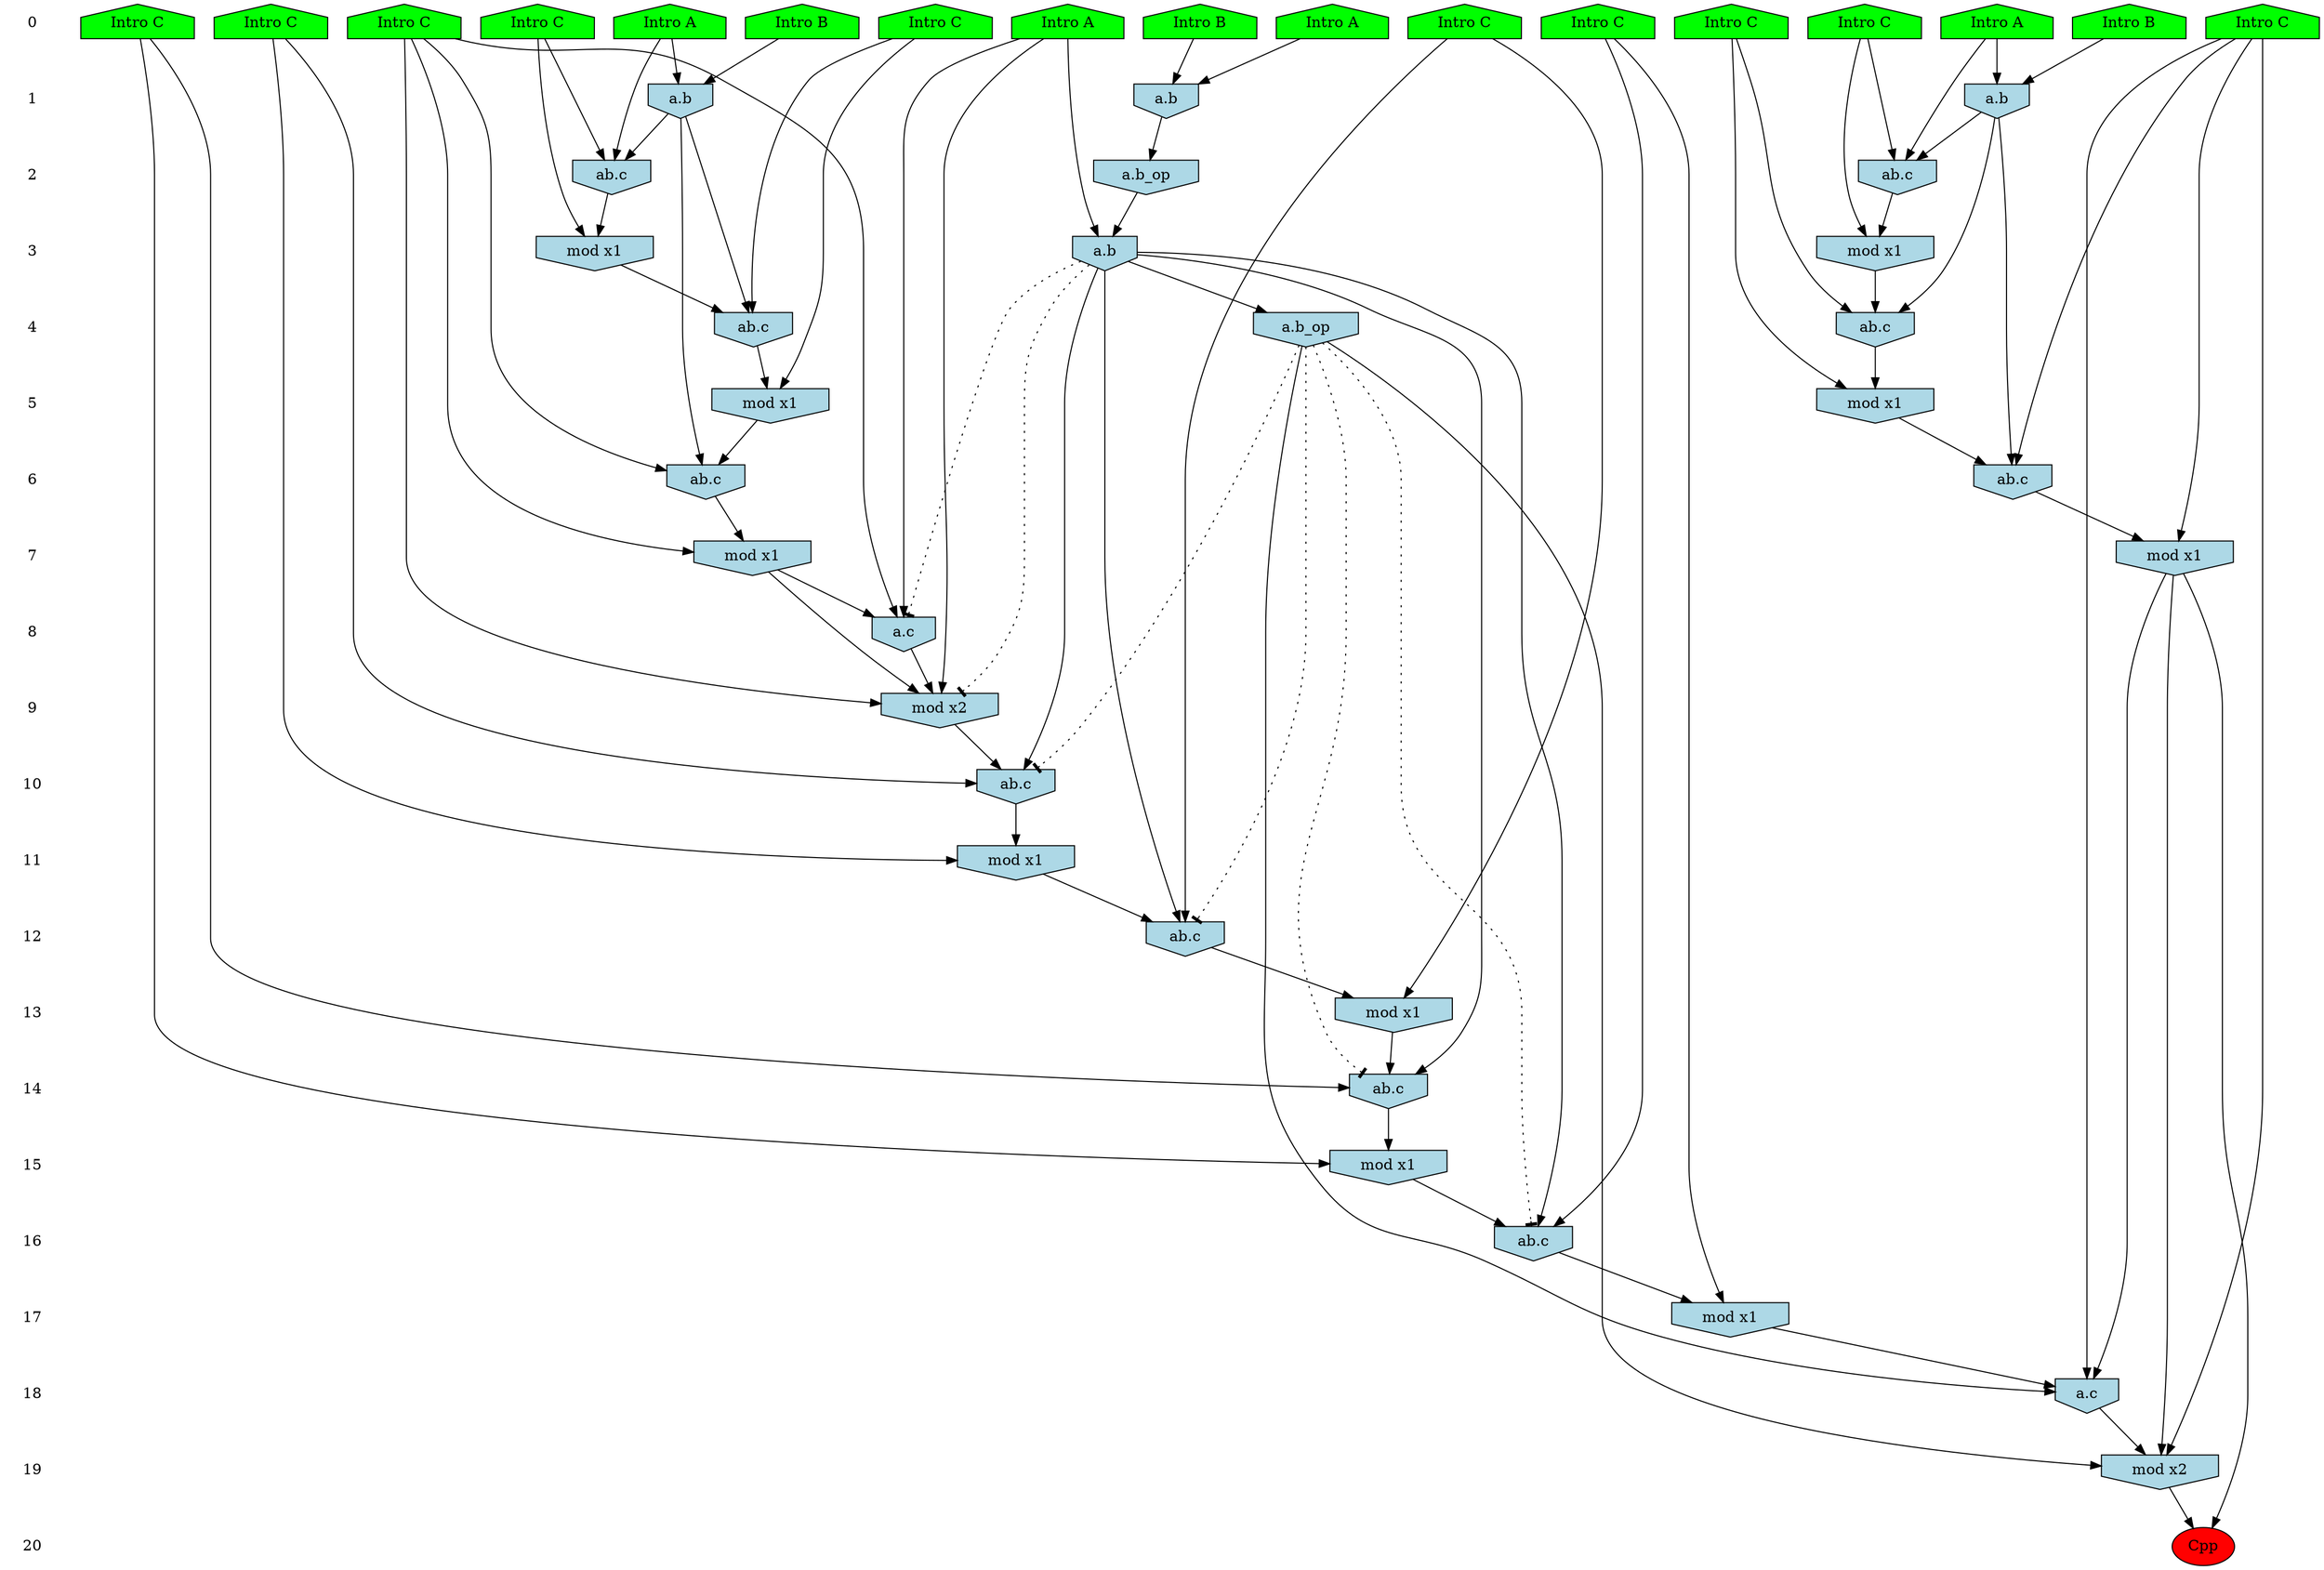 /* Compression of 1 causal flows obtained in average at 1.869784E+01 t.u */
/* Compressed causal flows were: [3374] */
digraph G{
 ranksep=.5 ; 
{ rank = same ; "0" [shape=plaintext] ; node_1 [label ="Intro A", shape=house, style=filled, fillcolor=green] ;
node_2 [label ="Intro A", shape=house, style=filled, fillcolor=green] ;
node_3 [label ="Intro B", shape=house, style=filled, fillcolor=green] ;
node_4 [label ="Intro B", shape=house, style=filled, fillcolor=green] ;
node_5 [label ="Intro B", shape=house, style=filled, fillcolor=green] ;
node_6 [label ="Intro A", shape=house, style=filled, fillcolor=green] ;
node_7 [label ="Intro A", shape=house, style=filled, fillcolor=green] ;
node_8 [label ="Intro C", shape=house, style=filled, fillcolor=green] ;
node_9 [label ="Intro C", shape=house, style=filled, fillcolor=green] ;
node_10 [label ="Intro C", shape=house, style=filled, fillcolor=green] ;
node_11 [label ="Intro C", shape=house, style=filled, fillcolor=green] ;
node_12 [label ="Intro C", shape=house, style=filled, fillcolor=green] ;
node_13 [label ="Intro C", shape=house, style=filled, fillcolor=green] ;
node_14 [label ="Intro C", shape=house, style=filled, fillcolor=green] ;
node_15 [label ="Intro C", shape=house, style=filled, fillcolor=green] ;
node_16 [label ="Intro C", shape=house, style=filled, fillcolor=green] ;
node_17 [label ="Intro C", shape=house, style=filled, fillcolor=green] ;
}
{ rank = same ; "1" [shape=plaintext] ; node_18 [label="a.b", shape=invhouse, style=filled, fillcolor = lightblue] ;
node_21 [label="a.b", shape=invhouse, style=filled, fillcolor = lightblue] ;
node_31 [label="a.b", shape=invhouse, style=filled, fillcolor = lightblue] ;
}
{ rank = same ; "2" [shape=plaintext] ; node_19 [label="ab.c", shape=invhouse, style=filled, fillcolor = lightblue] ;
node_24 [label="a.b_op", shape=invhouse, style=filled, fillcolor = lightblue] ;
node_33 [label="ab.c", shape=invhouse, style=filled, fillcolor = lightblue] ;
}
{ rank = same ; "3" [shape=plaintext] ; node_20 [label="mod x1", shape=invhouse, style=filled, fillcolor = lightblue] ;
node_29 [label="a.b", shape=invhouse, style=filled, fillcolor = lightblue] ;
node_38 [label="mod x1", shape=invhouse, style=filled, fillcolor = lightblue] ;
}
{ rank = same ; "4" [shape=plaintext] ; node_22 [label="ab.c", shape=invhouse, style=filled, fillcolor = lightblue] ;
node_40 [label="ab.c", shape=invhouse, style=filled, fillcolor = lightblue] ;
node_42 [label="a.b_op", shape=invhouse, style=filled, fillcolor = lightblue] ;
}
{ rank = same ; "5" [shape=plaintext] ; node_23 [label="mod x1", shape=invhouse, style=filled, fillcolor = lightblue] ;
node_43 [label="mod x1", shape=invhouse, style=filled, fillcolor = lightblue] ;
}
{ rank = same ; "6" [shape=plaintext] ; node_25 [label="ab.c", shape=invhouse, style=filled, fillcolor = lightblue] ;
node_44 [label="ab.c", shape=invhouse, style=filled, fillcolor = lightblue] ;
}
{ rank = same ; "7" [shape=plaintext] ; node_26 [label="mod x1", shape=invhouse, style=filled, fillcolor = lightblue] ;
node_45 [label="mod x1", shape=invhouse, style=filled, fillcolor = lightblue] ;
}
{ rank = same ; "8" [shape=plaintext] ; node_27 [label="a.c", shape=invhouse, style=filled, fillcolor = lightblue] ;
}
{ rank = same ; "9" [shape=plaintext] ; node_28 [label="mod x2", shape=invhouse, style=filled, fillcolor = lightblue] ;
}
{ rank = same ; "10" [shape=plaintext] ; node_30 [label="ab.c", shape=invhouse, style=filled, fillcolor = lightblue] ;
}
{ rank = same ; "11" [shape=plaintext] ; node_32 [label="mod x1", shape=invhouse, style=filled, fillcolor = lightblue] ;
}
{ rank = same ; "12" [shape=plaintext] ; node_34 [label="ab.c", shape=invhouse, style=filled, fillcolor = lightblue] ;
}
{ rank = same ; "13" [shape=plaintext] ; node_35 [label="mod x1", shape=invhouse, style=filled, fillcolor = lightblue] ;
}
{ rank = same ; "14" [shape=plaintext] ; node_36 [label="ab.c", shape=invhouse, style=filled, fillcolor = lightblue] ;
}
{ rank = same ; "15" [shape=plaintext] ; node_37 [label="mod x1", shape=invhouse, style=filled, fillcolor = lightblue] ;
}
{ rank = same ; "16" [shape=plaintext] ; node_39 [label="ab.c", shape=invhouse, style=filled, fillcolor = lightblue] ;
}
{ rank = same ; "17" [shape=plaintext] ; node_41 [label="mod x1", shape=invhouse, style=filled, fillcolor = lightblue] ;
}
{ rank = same ; "18" [shape=plaintext] ; node_46 [label="a.c", shape=invhouse, style=filled, fillcolor = lightblue] ;
}
{ rank = same ; "19" [shape=plaintext] ; node_47 [label="mod x2", shape=invhouse, style=filled, fillcolor = lightblue] ;
}
{ rank = same ; "20" [shape=plaintext] ; node_48 [label ="Cpp", style=filled, fillcolor=red] ;
}
"0" -> "1" [style="invis"]; 
"1" -> "2" [style="invis"]; 
"2" -> "3" [style="invis"]; 
"3" -> "4" [style="invis"]; 
"4" -> "5" [style="invis"]; 
"5" -> "6" [style="invis"]; 
"6" -> "7" [style="invis"]; 
"7" -> "8" [style="invis"]; 
"8" -> "9" [style="invis"]; 
"9" -> "10" [style="invis"]; 
"10" -> "11" [style="invis"]; 
"11" -> "12" [style="invis"]; 
"12" -> "13" [style="invis"]; 
"13" -> "14" [style="invis"]; 
"14" -> "15" [style="invis"]; 
"15" -> "16" [style="invis"]; 
"16" -> "17" [style="invis"]; 
"17" -> "18" [style="invis"]; 
"18" -> "19" [style="invis"]; 
"19" -> "20" [style="invis"]; 
node_5 -> node_18
node_7 -> node_18
node_7 -> node_19
node_12 -> node_19
node_18 -> node_19
node_12 -> node_20
node_19 -> node_20
node_2 -> node_21
node_4 -> node_21
node_16 -> node_22
node_18 -> node_22
node_20 -> node_22
node_16 -> node_23
node_22 -> node_23
node_21 -> node_24
node_17 -> node_25
node_18 -> node_25
node_23 -> node_25
node_17 -> node_26
node_25 -> node_26
node_1 -> node_27
node_17 -> node_27
node_26 -> node_27
node_1 -> node_28
node_17 -> node_28
node_26 -> node_28
node_27 -> node_28
node_1 -> node_29
node_24 -> node_29
node_9 -> node_30
node_28 -> node_30
node_29 -> node_30
node_3 -> node_31
node_6 -> node_31
node_9 -> node_32
node_30 -> node_32
node_6 -> node_33
node_15 -> node_33
node_31 -> node_33
node_10 -> node_34
node_29 -> node_34
node_32 -> node_34
node_10 -> node_35
node_34 -> node_35
node_13 -> node_36
node_29 -> node_36
node_35 -> node_36
node_13 -> node_37
node_36 -> node_37
node_15 -> node_38
node_33 -> node_38
node_11 -> node_39
node_29 -> node_39
node_37 -> node_39
node_8 -> node_40
node_31 -> node_40
node_38 -> node_40
node_11 -> node_41
node_39 -> node_41
node_29 -> node_42
node_8 -> node_43
node_40 -> node_43
node_14 -> node_44
node_31 -> node_44
node_43 -> node_44
node_14 -> node_45
node_44 -> node_45
node_14 -> node_46
node_41 -> node_46
node_42 -> node_46
node_45 -> node_46
node_14 -> node_47
node_42 -> node_47
node_45 -> node_47
node_46 -> node_47
node_45 -> node_48
node_47 -> node_48
node_29 -> node_28 [style=dotted, arrowhead = tee] 
node_29 -> node_27 [style=dotted, arrowhead = tee] 
node_42 -> node_39 [style=dotted, arrowhead = tee] 
node_42 -> node_36 [style=dotted, arrowhead = tee] 
node_42 -> node_34 [style=dotted, arrowhead = tee] 
node_42 -> node_30 [style=dotted, arrowhead = tee] 
}
/*
 Dot generation time: 0.000217
*/